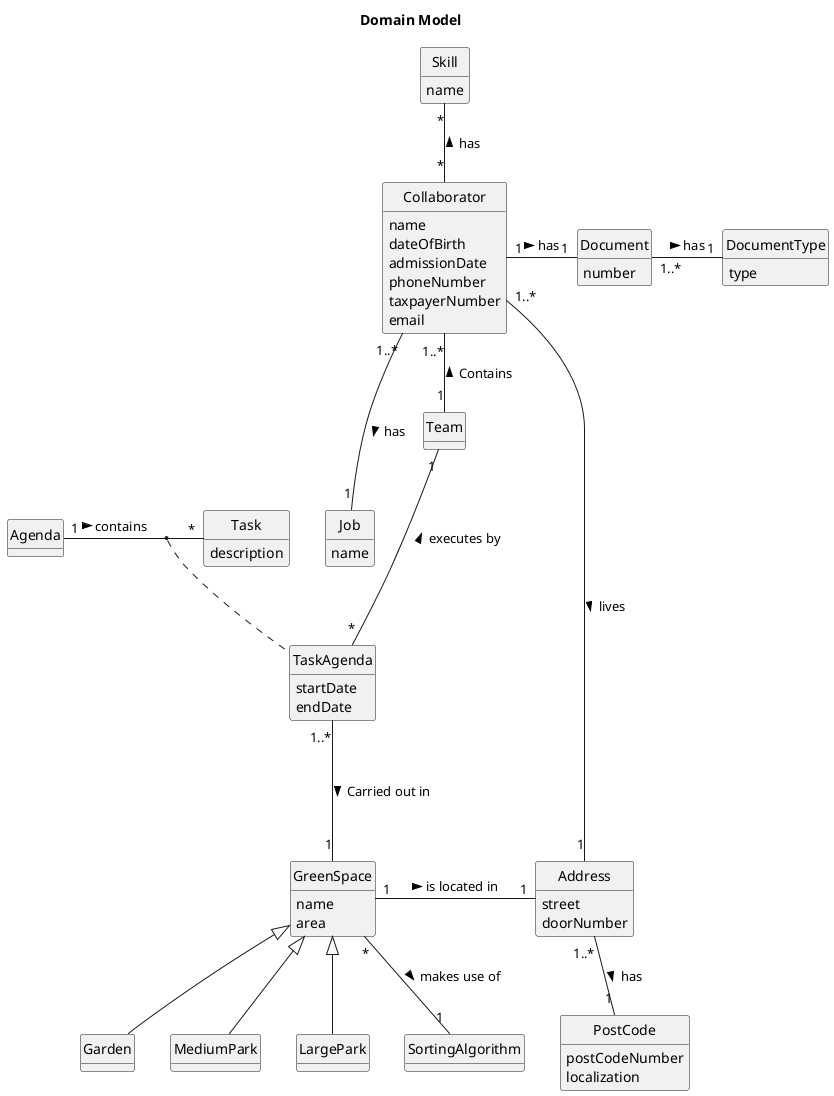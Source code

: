 @startuml
skinparam monochrome true
skinparam packageStyle rectangle
skinparam shadowing false
skinparam classAttributeIconSize 0
hide circle
hide methods

title Domain Model

class Collaborator {
    name
    dateOfBirth
    admissionDate
    phoneNumber
    taxpayerNumber
    email
}

class Document{
    number
}

class DocumentType{
    type
}

class Address {
    street
    doorNumber
}

class PostCode{
    postCodeNumber
    localization
}

class Skill{
    name
}

class Job{
    name
}

class Team{
}

class GreenSpace {
    name
    area
}

class TaskAgenda{
    startDate
    endDate
}

class Task {
    description
}

class Agenda{
}

Address "1..*" -- "1" PostCode : has >

Document "1..*" - "1" DocumentType : has >

'-------------Collaborator-------------
Collaborator "1" - "1" Document : has >
Collaborator "1..*" --- "1" Job : has >
Address "1" - "1..*" Collaborator : lives <
Skill "*" -- "*" Collaborator : has <
Collaborator "1..*" -- "1" Team : Contains <

'-------------GreenSpace-------------
GreenSpace "1" - "1" Address : is located in >
GreenSpace <|-- Garden
GreenSpace <|-- MediumPark
GreenSpace <|-- LargePark
GreenSpace "*" -- "1" SortingAlgorithm : makes use of >

'-------------Task-------------
TaskAgenda "1..*" --- "1" GreenSpace :  Carried out in  >

Team "1" --- "*" TaskAgenda : executes by <
Agenda "1" - "*" Task : contains >

(Task,Agenda) .. TaskAgenda
@enduml
